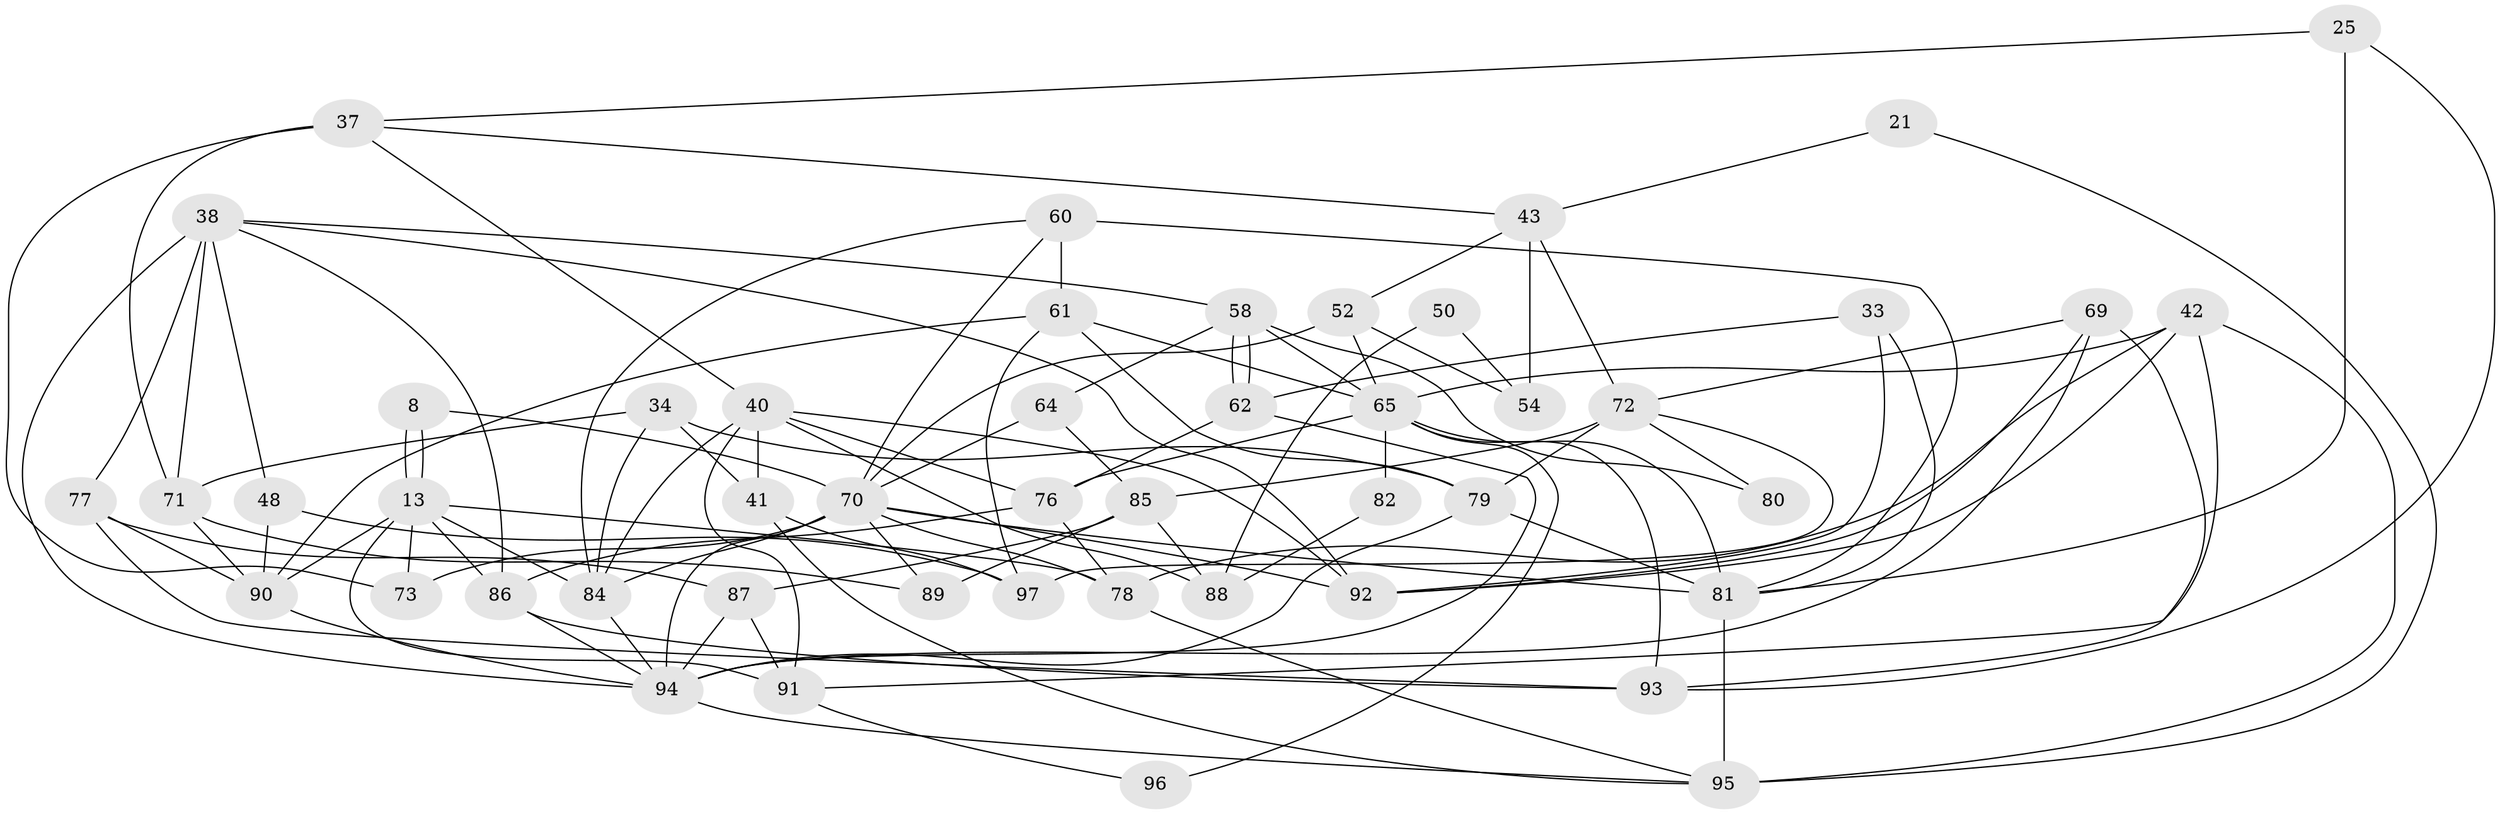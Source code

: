 // original degree distribution, {5: 0.14432989690721648, 3: 0.2268041237113402, 7: 0.020618556701030927, 2: 0.15463917525773196, 4: 0.28865979381443296, 6: 0.16494845360824742}
// Generated by graph-tools (version 1.1) at 2025/55/03/04/25 21:55:25]
// undirected, 48 vertices, 115 edges
graph export_dot {
graph [start="1"]
  node [color=gray90,style=filled];
  8;
  13 [super="+2"];
  21;
  25;
  33;
  34;
  37;
  38 [super="+4"];
  40 [super="+30"];
  41;
  42;
  43;
  48 [super="+10"];
  50;
  52 [super="+20"];
  54 [super="+26"];
  58 [super="+49"];
  60 [super="+51"];
  61 [super="+1"];
  62 [super="+9"];
  64;
  65 [super="+17+39"];
  69 [super="+22"];
  70 [super="+18+46+6"];
  71;
  72 [super="+35"];
  73 [super="+27+45"];
  76 [super="+11+67"];
  77 [super="+57"];
  78 [super="+31"];
  79 [super="+12+74"];
  80;
  81 [super="+66"];
  82;
  84 [super="+14"];
  85;
  86 [super="+53"];
  87 [super="+16"];
  88 [super="+55"];
  89;
  90 [super="+59+63"];
  91 [super="+36"];
  92 [super="+28"];
  93 [super="+19"];
  94 [super="+29+83"];
  95 [super="+75"];
  96;
  97 [super="+23"];
  8 -- 13;
  8 -- 13;
  8 -- 70;
  13 -- 84;
  13 -- 73 [weight=2];
  13 -- 78;
  13 -- 86;
  13 -- 91;
  13 -- 90;
  21 -- 95;
  21 -- 43;
  25 -- 37;
  25 -- 81;
  25 -- 93;
  33 -- 92;
  33 -- 62;
  33 -- 81;
  34 -- 71;
  34 -- 41;
  34 -- 84;
  34 -- 79;
  37 -- 73 [weight=2];
  37 -- 40;
  37 -- 43;
  37 -- 71;
  38 -- 48;
  38 -- 71 [weight=2];
  38 -- 77 [weight=2];
  38 -- 92;
  38 -- 58;
  38 -- 86;
  38 -- 94;
  40 -- 84 [weight=2];
  40 -- 76;
  40 -- 92;
  40 -- 41;
  40 -- 91;
  40 -- 88 [weight=2];
  41 -- 95;
  41 -- 97;
  42 -- 78 [weight=2];
  42 -- 92;
  42 -- 65;
  42 -- 95;
  42 -- 91;
  43 -- 72 [weight=2];
  43 -- 52;
  43 -- 54 [weight=2];
  48 -- 97 [weight=2];
  48 -- 90;
  50 -- 54;
  50 -- 88;
  52 -- 70 [weight=3];
  52 -- 54;
  52 -- 65;
  58 -- 62 [weight=2];
  58 -- 62;
  58 -- 80;
  58 -- 64;
  58 -- 65 [weight=2];
  60 -- 70;
  60 -- 61 [weight=2];
  60 -- 81;
  60 -- 84;
  61 -- 79 [weight=2];
  61 -- 65;
  61 -- 97;
  61 -- 90;
  62 -- 94;
  62 -- 76;
  64 -- 85;
  64 -- 70;
  65 -- 81;
  65 -- 82;
  65 -- 76 [weight=2];
  65 -- 96;
  65 -- 93;
  69 -- 72;
  69 -- 93;
  69 -- 92;
  69 -- 94;
  70 -- 78 [weight=4];
  70 -- 73;
  70 -- 84;
  70 -- 94 [weight=2];
  70 -- 81 [weight=2];
  70 -- 89;
  70 -- 92 [weight=2];
  71 -- 89;
  71 -- 90;
  72 -- 85;
  72 -- 80;
  72 -- 97;
  72 -- 79 [weight=2];
  76 -- 78;
  76 -- 86 [weight=2];
  77 -- 87;
  77 -- 90;
  77 -- 93;
  78 -- 95;
  79 -- 94 [weight=2];
  79 -- 81 [weight=2];
  81 -- 95 [weight=2];
  82 -- 88;
  84 -- 94 [weight=2];
  85 -- 87 [weight=2];
  85 -- 89;
  85 -- 88;
  86 -- 93;
  86 -- 94;
  87 -- 91;
  87 -- 94;
  90 -- 94;
  91 -- 96;
  94 -- 95;
}

